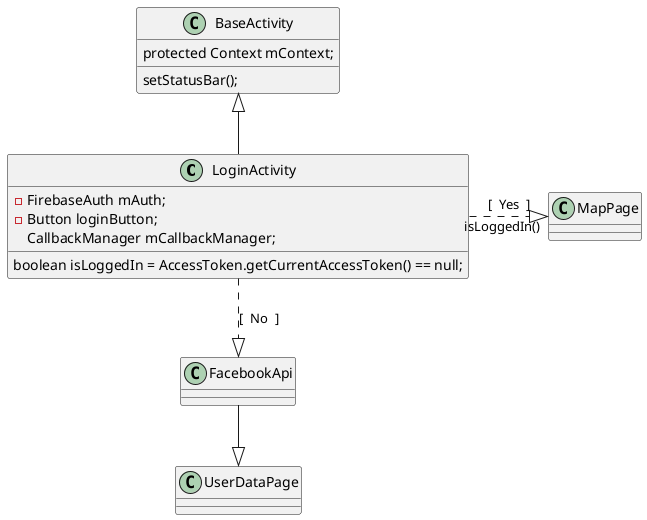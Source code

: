 @startuml

class LoginActivity

LoginActivity "isLoggedIn()" .right.|> MapPage : [  Yes  ]
LoginActivity ..|> FacebookApi : [  No  ]
FacebookApi --|> UserDataPage


class LoginActivity extends BaseActivity {
    - FirebaseAuth mAuth;
    - Button loginButton;
    boolean isLoggedIn = AccessToken.getCurrentAccessToken() == null;
    CallbackManager mCallbackManager;
}

class BaseActivity {
    protected Context mContext;
    setStatusBar();
}

@enduml

'note right: 這是顯示在右邊的備註
'note left: 這是顯示在右邊的備註

'--> 向下
'->  向右
'..>
'--|>
'..|>
':
'-
'#
'~
'+
'#99FF99
